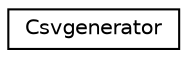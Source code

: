digraph "Graphical Class Hierarchy"
{
  edge [fontname="Helvetica",fontsize="10",labelfontname="Helvetica",labelfontsize="10"];
  node [fontname="Helvetica",fontsize="10",shape=record];
  rankdir="LR";
  Node1 [label="Csvgenerator",height=0.2,width=0.4,color="black", fillcolor="white", style="filled",URL="$classCsvgenerator.html"];
}
